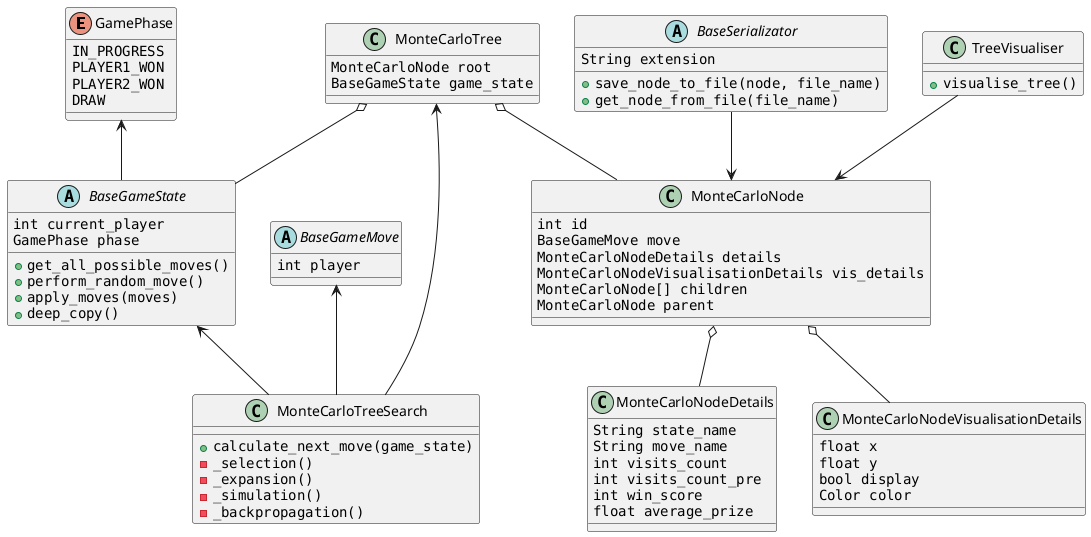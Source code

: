 @startuml
enum GamePhase {
    ""IN_PROGRESS""
    ""PLAYER1_WON""
    ""PLAYER2_WON""
    ""DRAW""
}


class MonteCarloTreeSearch {
    {method} + ""calculate_next_move(game_state)""
    {method} - ""_selection()""
    {method} - ""_expansion()""
    {method} - ""_simulation()""
    {method} - ""_backpropagation()""
}

abstract class BaseGameMove {
    {field} ""int player""
}

abstract class BaseGameState {
    {field} ""int current_player""
    {field} ""GamePhase phase""
    {method} + ""get_all_possible_moves()""
    {method} + ""perform_random_move()""
    {method} + ""apply_moves(moves)""
    {method} + ""deep_copy()""
}

class MonteCarloTree {
    {field} ""MonteCarloNode root""
    {field} ""BaseGameState game_state""
}

class MonteCarloNode {
    {field} ""int id""
    {field} ""BaseGameMove move""
    {field} ""MonteCarloNodeDetails details""
    {field} ""MonteCarloNodeVisualisationDetails vis_details""
    {field} ""MonteCarloNode[] children""
    {field} ""MonteCarloNode parent""
}


class MonteCarloNodeDetails {
    {field} ""String state_name""
    {field} ""String move_name""
    {field} ""int visits_count""
    {field} ""int visits_count_pre""
    {field} ""int win_score""
    {field} ""float average_prize""
}

class MonteCarloNodeVisualisationDetails {
    {field} ""float x""
    {field} ""float y""
    {field} ""bool display""
    {field} ""Color color""
}

abstract class BaseSerializator {
    {field} ""String extension""
    {method} + ""save_node_to_file(node, file_name)""
    {method} + ""get_node_from_file(file_name)""
}

class TreeVisualiser {
  {method} + ""visualise_tree()""
}


MonteCarloTree o-- BaseGameState
MonteCarloTree o-- MonteCarloNode
MonteCarloNode o-- MonteCarloNodeDetails
MonteCarloNode o-- MonteCarloNodeVisualisationDetails


TreeVisualiser --> MonteCarloNode
BaseSerializator --> MonteCarloNode
MonteCarloTree <-- MonteCarloTreeSearch 
BaseGameState <-- MonteCarloTreeSearch
GamePhase <-- BaseGameState
BaseGameMove <-- MonteCarloTreeSearch
@enduml